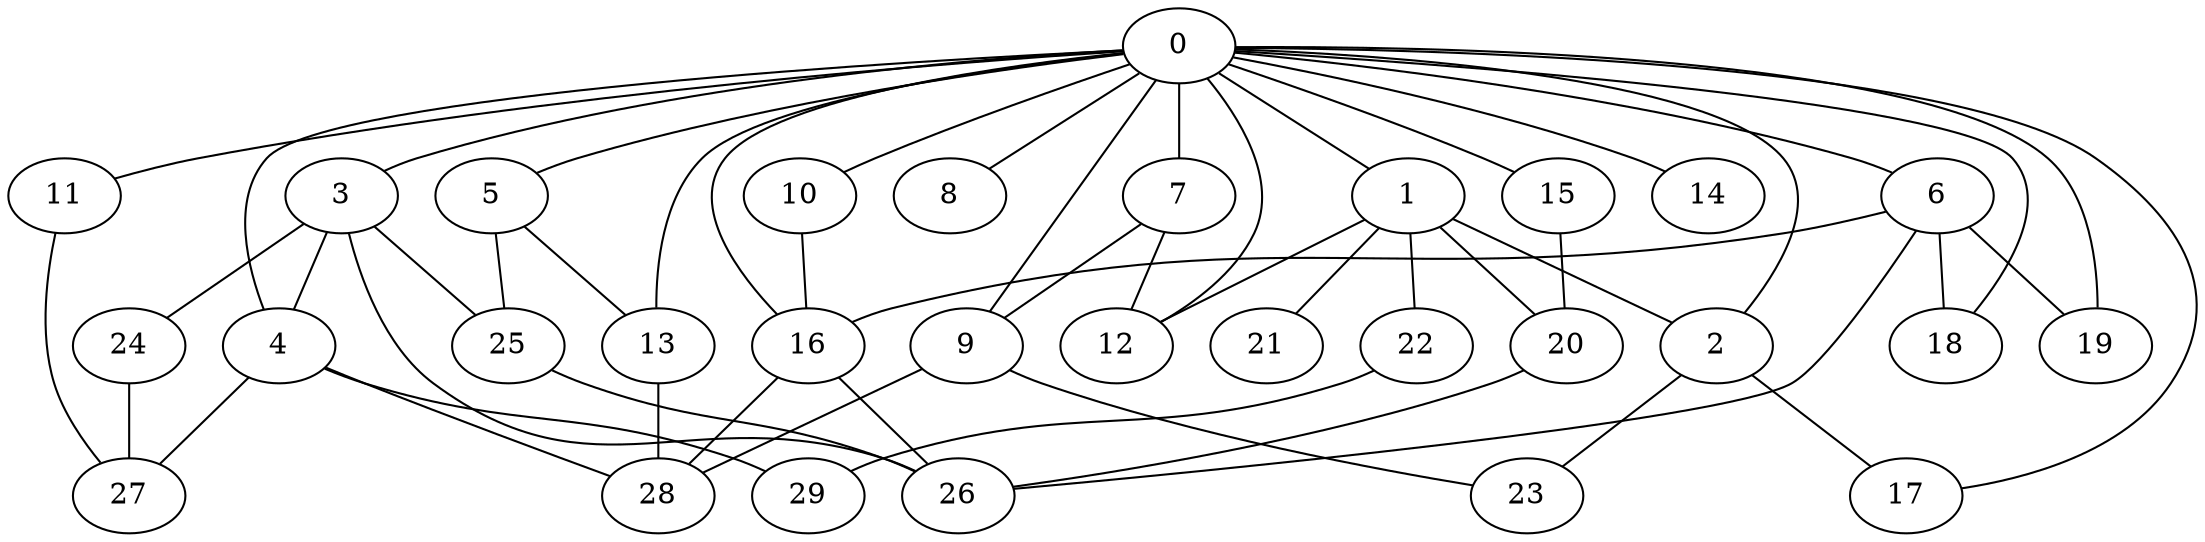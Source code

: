 
graph graphname {
    0 -- 1
0 -- 2
0 -- 3
0 -- 4
0 -- 5
0 -- 6
0 -- 7
0 -- 8
0 -- 9
0 -- 10
0 -- 11
0 -- 12
0 -- 13
0 -- 14
0 -- 15
0 -- 16
0 -- 17
0 -- 18
0 -- 19
1 -- 20
1 -- 21
1 -- 22
1 -- 2
1 -- 12
2 -- 23
2 -- 17
3 -- 24
3 -- 26
3 -- 25
3 -- 4
4 -- 27
4 -- 28
4 -- 29
5 -- 13
5 -- 25
6 -- 18
6 -- 26
6 -- 19
6 -- 16
7 -- 12
7 -- 9
9 -- 28
9 -- 23
10 -- 16
11 -- 27
13 -- 28
15 -- 20
16 -- 28
16 -- 26
20 -- 26
22 -- 29
24 -- 27
25 -- 26

}
